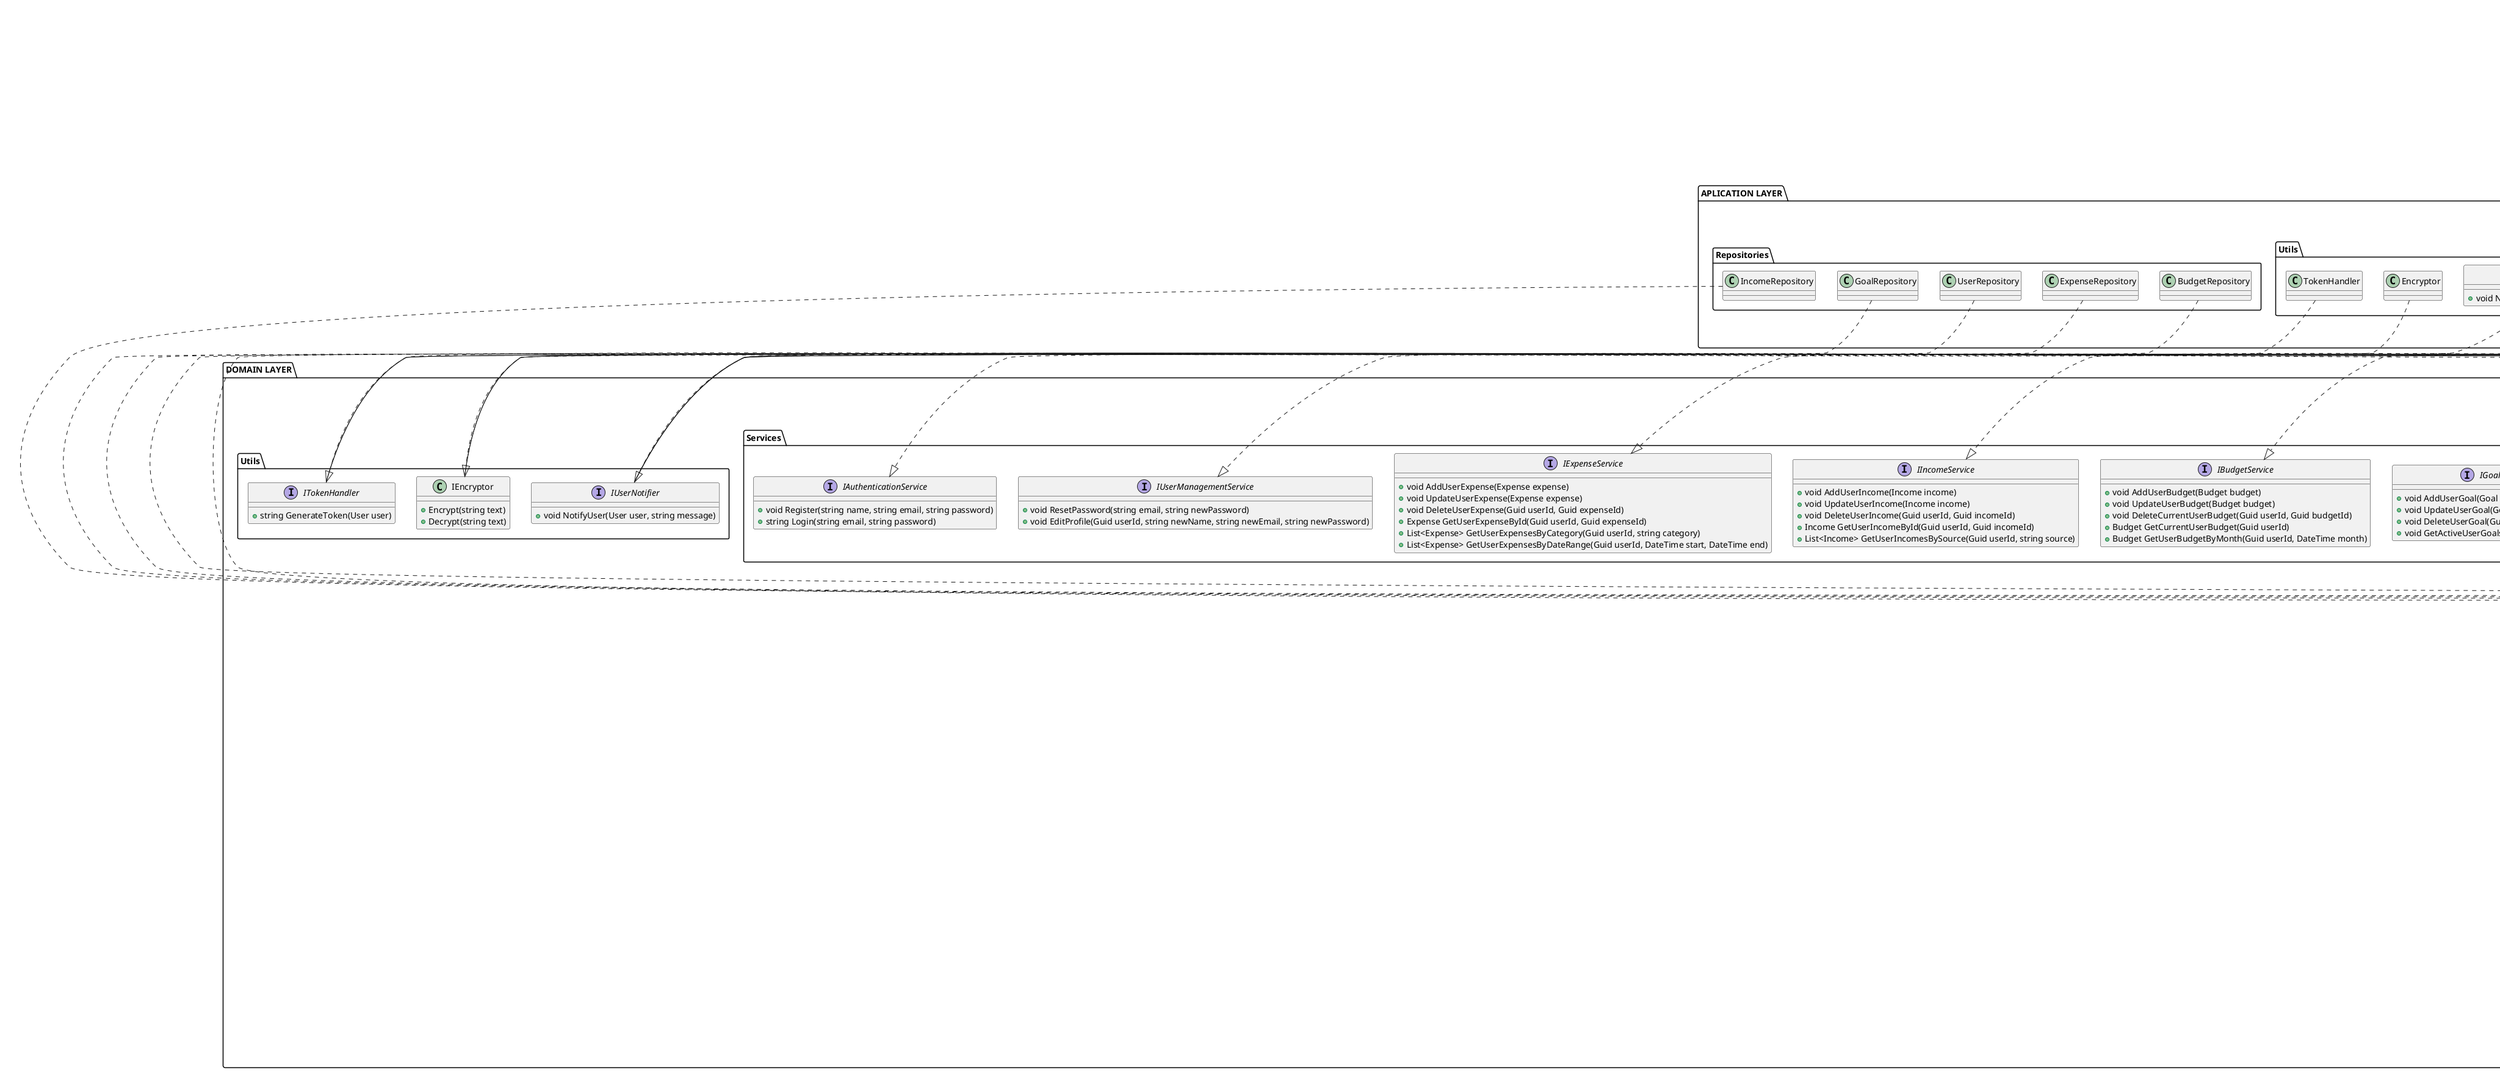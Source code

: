 @startuml ExpenseTracker - Group5

package "DOMAIN LAYER" {

    package "Entities" {
        interface EntityBase {
            +Guid Id
        }

        class User implements EntityBase {
            +string Name
            +string Email
            +string PasswordHash
            +DateTime CreatedAt
        }

        class Expense implements EntityBase {
            +Guid UserId
            +string Currency
            +decimal Amount
            +string Description
            +string Category
            +DateTime Date
            +DateTime CreatedAt
        }

        class RecurrentExpense extends Expense {
            +DateTime LastCalculation
        }

        class Income implements EntityBase {
            +Guid UserId
            +string Currency
            +decimal Amount
            +string Source
            +DateTime Date
            +DateTime CreatedAt
        }

        class Budget implements EntityBase {
            +Guid UserId
            +DateTime Month
            +string Currency
            +decimal Amount
            +decimal CurrentAmount
        }

        class Goal implements EntityBase {
            +Guid UserId
            +string Currency
            +decimal GoalAmount
            +DateTime Deadline
            +decimal CurrentAmount
            +DateTime CreatedAt
        }

    }

    package "DTOs" {

        package "User DTOs" {
            class CreateUserRequest {
                +string Name
                +string Email
                +string Password
            }

            class AuthResponse {
                +string Token
                +DateTime ExpiresAt
            }

            class UpdateUserRequest {
                +string Name
                +string Email
                +string Password
            }

            class UserResponse {
                +Guid Id
                +string Name
                +string Email
                +DateTime CreatedAt
            }
        }

        package "Expense DTOs" {
            class CreateExpenseRequest {
                +string Currency
                +decimal Amount
                +string Description
                +string Category
                +DateTime Date
            }

            class ExpenseResponse {
                +Guid Id
                +Guid UserId
                +string Currency
                +decimal Amount
                +string Description
                +string Category
                +DateTime Date
                +DateTime CreatedAt
            }

            class UpdateExpenseRequest {
                +string Currency
                +decimal Amount
                +string Description
                +string Category
                +DateTime Date
            }
        }

        package "Recurrent Expense DTOs" {
            class CreateRecurrentExpenseRequest {
                +string Currency
                +decimal Amount
                +string Description
                +string Category
                +DateTime Date
            }

            class UpdateRecurrentExpenseRequest {
                +string Currency
                +decimal Amount
                +string Description
                +string Category
                +DateTime Date
            }

            class RecurrentExpenseResponse {
                +Guid Id
                +Guid UserId
                +string Currency
                +decimal Amount
                +string Description
                +string Category
                +DateTime Date
                +DateTime CreatedAt
            }
        }

        package "Income DTOs" {
            class CreateIncomeRequest {
                +string Currency
                +decimal Amount
                +string Source
                +DateTime Date
            }

            class IncomeResponse {
                +Guid Id
                +Guid UserId
                +string Currency
                +decimal Amount
                +string Source
                +DateTime Date
                +DateTime CreatedAt
            }

            class UpdateIncomeRequest {
                +string Currency
                +decimal Amount
                +string Source
                +DateTime Date
            }
        }

        package "Budget DTOs" {
            class CreateBudgetRequest {
                +string Currency
                +decimal Amount
            }

            class UpdateBudgetRequest {
                +string Currency
                +decimal Amount
            }

            class BudgetResponse {
                +Guid Id
                +Guid UserId
                +string Currency
                +decimal Amount
                +decimal CurrentAmount
                +DateTime Month
            }
        }

        package "Goal DTOs" {
            class CreateGoalRequest {
                +decimal GoalAmount
                +DateTime Deadline
                +string Currency
            }

            class UpdateGoalRequest {
                +decimal GoalAmount
                +DateTime Deadline
                +string Currency
            }

            class GoalResponse {
                +Guid Id
                +Guid UserId
                +string Currency
                +decimal GoalAmount
                +decimal CurrentAmount
                +DateTime Deadline
                +DateTime CreatedAt
            }
        }

        package "Report DTOs" {
            class MonthlySummary {
                +decimal TotalIncome
                +decimal TotalExpenses
                +decimal RemainingBudget
                +string HighestSpendingCategory
                +string Currency
            }

            class ExpenseInsightsResponse {
                +decimal TotalExpenses
                +string HighestSpendingCategory
                +DateTime MostExpensiveMonth
                +string Currency
            }
        }
    }

    package "Repositories" {
        interface IRepository<T implements EntityBase> {
            +bool Save(T item)
            +bool Update(T item)
            +bool Delete(T item)
            +T GetById(Guid itemId)
            +List<T> GetAll()
        }

        interface IUserRepository extends IRepository<User> {
            +User GetByEmail(string email)
        }

        interface IExpenseRepository extends IRepository<Expense> {
            +List<Expense> GetUserExpenseByDateRange(Guid userId, DateTime startDate, DateTime endDate)
            +List<Expense> GetUserExpenseByCategory(Guid userId, string category)
        }

        interface IRecurrentExpenseRepository extends IRepository<RecurrentExpense> {
            +List<RecurrentExpense> GetUserRecurrentExpensesByMonth(Guid userId, DateTime month)
        }

        interface IIncomeRepository extends IRepository<Income> {
            +List<Income> GetUserIncomeBySource(Guid userId, string source)
        }

        interface IBudgetRepository extends IRepository<Budget> {
            +Budget GetUserBudgetByMonth(Guid userId, DateTime month)
        }

        interface IGoalRepository extends IRepository<Goal> {
            +List<Goal> GetActiveUserGoals(Guid userId)
        }
    }

    package "Utils" {
        class IEncryptor {
            + Encrypt(string text)
            + Decrypt(string text)
        }

        interface ITokenHandler {
            +string GenerateToken(User user)
        }

        interface IUserNotifier {
            +void NotifyUser(User user, string message)
        }
    }

    package "Mappers" {
        interface IMapper<TSource, TDestination> {
            +TDestination Map(TSource source)
        }
    }

    package "Services" {
        interface IAuthenticationService {
            +void Register(string name, string email, string password)
            +string Login(string email, string password)
        }

        interface IUserManagementService {
            +void ResetPassword(string email, string newPassword)
            +void EditProfile(Guid userId, string newName, string newEmail, string newPassword)
        }

        interface IExpenseService {
            +void AddUserExpense(Expense expense)
            +void UpdateUserExpense(Expense expense)
            +void DeleteUserExpense(Guid userId, Guid expenseId)
            +Expense GetUserExpenseById(Guid userId, Guid expenseId)
            +List<Expense> GetUserExpensesByCategory(Guid userId, string category)
            +List<Expense> GetUserExpensesByDateRange(Guid userId, DateTime start, DateTime end)
        }

        interface IRecurrentExpenseService {
            +void AddUserRecurrentExpense(RecurrentExpense expense)
            +void UpdateUserRecurrentExpense(RecurrentExpense expense)
            +void DeleteUserRecurrentExpense(Guid userId, Guid expenseId)
            +void CalculateUserRecurrentExpenseMonthly(Guid userId)
        }

        interface IIncomeService {
            +void AddUserIncome(Income income)
            +void UpdateUserIncome(Income income)
            +void DeleteUserIncome(Guid userId, Guid incomeId)
            +Income GetUserIncomeById(Guid userId, Guid incomeId)
            +List<Income> GetUserIncomesBySource(Guid userId, string source)
        }

        interface IBudgetService {
            +void AddUserBudget(Budget budget)
            +void UpdateUserBudget(Budget budget)
            +void DeleteCurrentUserBudget(Guid userId, Guid budgetId)
            +Budget GetCurrentUserBudget(Guid userId)
            +Budget GetUserBudgetByMonth(Guid userId, DateTime month)
        }

        interface IGoalService {
            +void AddUserGoal(Goal goal)
            +void UpdateUserGoal(Goal goal)
            +void DeleteUserGoal(Guid userId, Guid goalId)
            +void GetActiveUserGoals(Guid userId)
        }

        interface IReportService {
            +MonthlySummaryResponse GetUserMonthlySummary(Guid userId)
            +ExpenseInsightsResponse GetUserExpenseInsightsResponse(Guid userId)
        }
    }

}

package "APLICATION LAYER" {
    package "Repositories" {
        class UserRepository {
        }

        class ExpenseRepository {
        }

        class IncomeRepository {
        }

        class BudgetRepository {
        }

        class GoalRepository {
        }

        UserRepository ..|> IUserRepository
        ExpenseRepository ..|> IExpenseRepository
        IncomeRepository ..|> IIncomeRepository
        BudgetRepository ..|> IBudgetRepository
        GoalRepository ..|> IGoalRepository
    }

    package "Utils" {
        class Encryptor {
        }

        class TokenHandler {
        }

        class EmailNotificator {
            +void NotifyUser(User user, string message)
        }

        EmailNotificator ..|> IUserNotifier
        TokenHandler ..|> ITokenHandler
        Encryptor ..|> IEncryptor
    }

    package "Mappers" {

        package "User Mappers" {
            class CreateUserRequestMapper {
                +User Map(CreateUserRequest dto)
            }

            class UpdateUserRequestMapper {
                +User Map(UpdateUserRequest dto)
            }

            class UserResponseMapper {
                +UserResponse Map(User entity)
            }

            class AuthResponseMapper {
                +AuthResponse Map(AuthData data)
            }
        }

        CreateUserRequestMapper ..|> IMapper
        UserResponseMapper ..|> IMapper
        UpdateUserRequestMapper ..|> IMapper
        AuthResponse ..|> IMapper

        package "Expense Mappers" {
            class CreateExpenseRequestMapper {
                +Expense Map(CreateExpenseRequest dto)
            }

            class UpdateExpenseRequestMapper {
                +Expense Map(UpdateExpenseRequest dto)
            }

            class ExpenseResponseMapper {
                +ExpenseResponse Map(Expense entity)
            }

            CreateExpenseRequestMapper ..|> IMapper
            UpdateExpenseRequestMapper ..|> IMapper
            ExpenseResponseMapper ..|> IMapper
        }

        package "Recurrent Expense Mappers" {
            class CreateRecurrentExpenseRequestMapper {
                +RecurrentExpense Map(CreateRecurrentExpenseRequest dto)
            }

            class UpdateRecurrentExpenseRequestMapper {
                +RecurrentExpense Map(UpdateRecurrentExpenseRequest dto)
            }

            class RecurrentExpenseResponseMapper {
                +RecurrentExpenseResponse Map(RecurrentExpense entity)
            }

            CreateRecurrentExpenseRequestMapper ..|> IMapper
            UpdateRecurrentExpenseRequestMapper ..|> IMapper
            RecurrentExpenseResponseMapper ..|> IMapper
        }

        package "Income Mappers" {
            class CreateIncomeRequestMapper {
                +Income Map(CreateIncomeRequest dto)
            }

            class UpdateIncomeRequestMapper {
                +Income Map(UpdateIncomeRequest dto)
            }

            class IncomeResponseMapper {
                +IncomeResponse Map(Income entity)
            }

            CreateIncomeRequestMapper ..|> IMapper
            UpdateIncomeRequestMapper ..|> IMapper
            IncomeResponseMapper ..|> IMapper
        }

        package "Budget Mappers" {
            class CreateBudgetRequestMapper {
                +Budget Map(CreateBudgetRequest dto)
            }

            class UpdateBudgetRequestMapper {
                +Budget Map(UpdateBudgetRequest dto)
            }

            class BudgetResponseMapper {
                +BudgetResponse Map(Budget entity)
            }
            CreateBudgetRequestMapper ..|> IMapper
            UpdateBudgetRequestMapper ..|> IMapper
            BudgetResponseMapper ..|> IMapper
        }

        package "Goal Mappers" {
            class CreateGoalRequestMapper {
                +Goal Map(CreateGoalRequest dto)
            }

            class UpdateGoalRequestMapper {
                +Goal Map(UpdateGoalRequest dto)
            }

            class GoalResponseMapper {
                +GoalResponse Map(Goal entity)
            }

            CreateGoalRequestMapper ..|> IMapper
            UpdateGoalRequestMapper ..|> IMapper
            GoalResponseMapper ..|> IMapper
        }
    }

    package "Services" {
        class AuthenticationService {
            -IUserRepository userRepository
            -ITokenHandler tokenHandler
            -IEncryptor encryptor
        }

        AuthenticationService ..|> IAuthenticationService
        AuthenticationService *-- IUserRepository
        AuthenticationService *-- ITokenHandler
        AuthenticationService *-- IEncryptor

        class UserManagementService {
            -IUserRepository userRepository
            -ITokenHandler tokenHandler
            -IEncryptor encryptor
            -IUserNotifier userNotifier
        }

        UserManagementService ..|> IUserManagementService
        UserManagementService *-- IUserRepository
        UserManagementService *-- ITokenHandler
        UserManagementService *-- IEncryptor
        UserManagementService *-- IUserNotifier

        class ExpenseService {
            -IExpenseRepository expenseRepository
        }

        ExpenseService ..|> IExpenseService
        ExpenseService *-- IExpenseRepository

        class RecurrentExpenseService {
            -IRecurrentExpenseRepository expenseRepository
        }

        RecurrentExpenseService ..|> IRecurrentExpenseService
        RecurrentExpenseService *-- IRecurrentExpenseRepository

        class IncomeService {
            -IIncomeRepository incomeRepository
        }

        IncomeService ..|> IIncomeService
        IncomeService *-- IIncomeRepository

        class BudgetService {
            -IBudgetRepository budgetRepository
            -IUserNotifier userNotificator
        }

        BudgetService ..|> IBudgetService
        BudgetService *-- IBudgetRepository
        BudgetService *-- IUserNotifier

        class GoalService {
            -IGoalRepository goalRepository
            -IUserNotifier userNotificator
        }

        GoalService ..|> IGoalService
        GoalService *-- IGoalRepository
        GoalService *-- IUserNotifier

        class ReportService {
            -IExpenseRepository expenseRepository
            -IRecurrentExpenseRepository recurrentExpenseRepository
            -IBudgetRepository budgetRepository
        }

        ReportService ..|> IReportService
        ReportService *-- IExpenseRepository
        ReportService *-- IRecurrentExpenseRepository
        ReportService *-- IBudgetRepository
    }
}

package "PRESENTATION LAYER" {

    class AuthController {
        -AuthenticationService authService
        -UserManagementService userManagementService
        -CreateUserRequestMapper createUserMapper
        -UserResponseMapper userResponseMapper

        +string Register(CreateUserRequest request)
        +string Login(string email, string password)
        +void ResetPassword(string email)
        +void VerifyPasswordReset(string code, string email, string password)
    }

    class UserController {
        -UserManagementService userManagementService
        -UpdateUserRequestMapper updateUserMapper
        -UserResponseMapper userResponseMapper

        +void UpdateProfile(UpdateUserRequest request)
    }

    class ExpenseController {
        -ExpenseService expenseService
        -CreateExpenseRequestMapper createExpenseMapper
        -UpdateExpenseRequestMapper updateExpenseMapper
        -ExpenseResponseMapper expenseResponseMapper

        +void CreateExpense(CreateExpenseRequest request)
        +List<ExpenseResponse> GetExpenses(DateTime? startDate, DateTime? endDate, string? category)
        +ExpenseResponse GetExpenseById(Guid id)
        +void UpdateExpense(Guid id, UpdateExpenseRequest request)
        +void DeleteExpense(Guid id)
    }

    class IncomeController {
        -IncomeService incomeService
        -CreateIncomeRequestMapper createIncomeMapper
        -UpdateIncomeRequestMapper updateIncomeMapper
        -IncomeResponseMapper incomeResponseMapper

        +void CreateIncome(CreateIncomeRequest request)
        +List<IncomeResponse> GetIncomes()
        +IncomeResponse GetIncomeById(Guid id)
        +void UpdateIncome(Guid id, UpdateIncomeRequest request)
        +void DeleteIncome(Guid id)
    }

    class BudgetController {
        -BudgetService budgetService
        -CreateBudgetRequestMapper createBudgetMapper
        -BudgetResponseMapper budgetResponseMapper

        +void AddBudget(CreateBudgetRequest request)
        +BudgetResponse GetCurrentBudget()
        +BudgetResponse GetBudgetByMonth(string month)
    }

    class SummaryController {
        -ExpenseService expenseService
        -IncomeService incomeService

        +MonthlySummaryResponse GetMonthlySummary()
        +ExpenseInsightsResponse GetExpenseInsightsResponse()
    }

    class GoalController {
        -GoalService goalService
        -CreateGoalRequestMapper createGoalMapper
        -GoalResponseMapper goalResponseMapper

        +void CreateGoal(CreateGoalRequest request)
        +List<GoalResponse> GetGoals()
    }

    AuthController --> AuthenticationService
    AuthController --> UserManagementService
    AuthController --> CreateUserRequestMapper
    AuthController --> UserResponseMapper

    UserController --> UserManagementService
    UserController --> UpdateUserRequestMapper
    UserController --> UserResponseMapper

    ExpenseController --> ExpenseService
    ExpenseController --> CreateExpenseRequestMapper
    ExpenseController --> UpdateExpenseRequestMapper
    ExpenseController --> ExpenseResponseMapper

    IncomeController --> IncomeService
    IncomeController --> CreateIncomeRequestMapper
    IncomeController --> UpdateIncomeRequestMapper
    IncomeController --> IncomeResponseMapper

    BudgetController --> BudgetService
    BudgetController --> CreateBudgetRequestMapper
    BudgetController --> BudgetResponseMapper

    SummaryController --> ExpenseService
    SummaryController --> IncomeService

    GoalController --> GoalService
    GoalController --> CreateGoalRequestMapper
    GoalController --> GoalResponseMapper

}


@enduml
